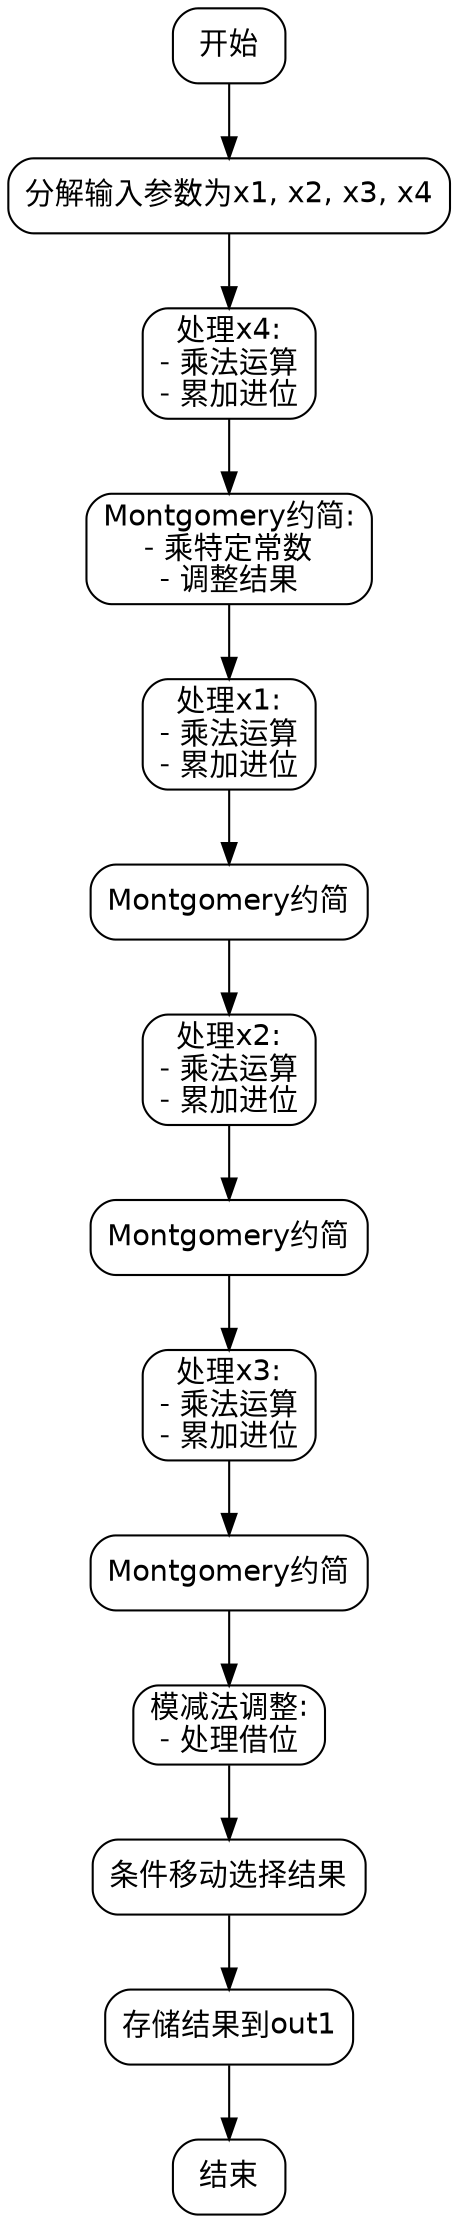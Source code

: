 
digraph flowchart {
    node [shape=rectangle, style=rounded, fontname=Helvetica];
    edge [fontname=Helvetica];

    start [label="开始"];
    decompose_input [label="分解输入参数为x1, x2, x3, x4"];
    process_x4 [label="处理x4:\n- 乘法运算\n- 累加进位"];
    montgomery_reduce1 [label="Montgomery约简:\n- 乘特定常数\n- 调整结果"];
    process_x1 [label="处理x1:\n- 乘法运算\n- 累加进位"];
    montgomery_reduce2 [label="Montgomery约简"];
    process_x2 [label="处理x2:\n- 乘法运算\n- 累加进位"];
    montgomery_reduce3 [label="Montgomery约简"];
    process_x3 [label="处理x3:\n- 乘法运算\n- 累加进位"];
    montgomery_reduce4 [label="Montgomery约简"];
    final_sub [label="模减法调整:\n- 处理借位"];
    cmov [label="条件移动选择结果"];
    output [label="存储结果到out1"];
    end [label="结束"];

    start -> decompose_input;
    decompose_input -> process_x4;
    process_x4 -> montgomery_reduce1;
    montgomery_reduce1 -> process_x1;
    process_x1 -> montgomery_reduce2;
    montgomery_reduce2 -> process_x2;
    process_x2 -> montgomery_reduce3;
    montgomery_reduce3 -> process_x3;
    process_x3 -> montgomery_reduce4;
    montgomery_reduce4 -> final_sub;
    final_sub -> cmov;
    cmov -> output;
    output -> end;
}
